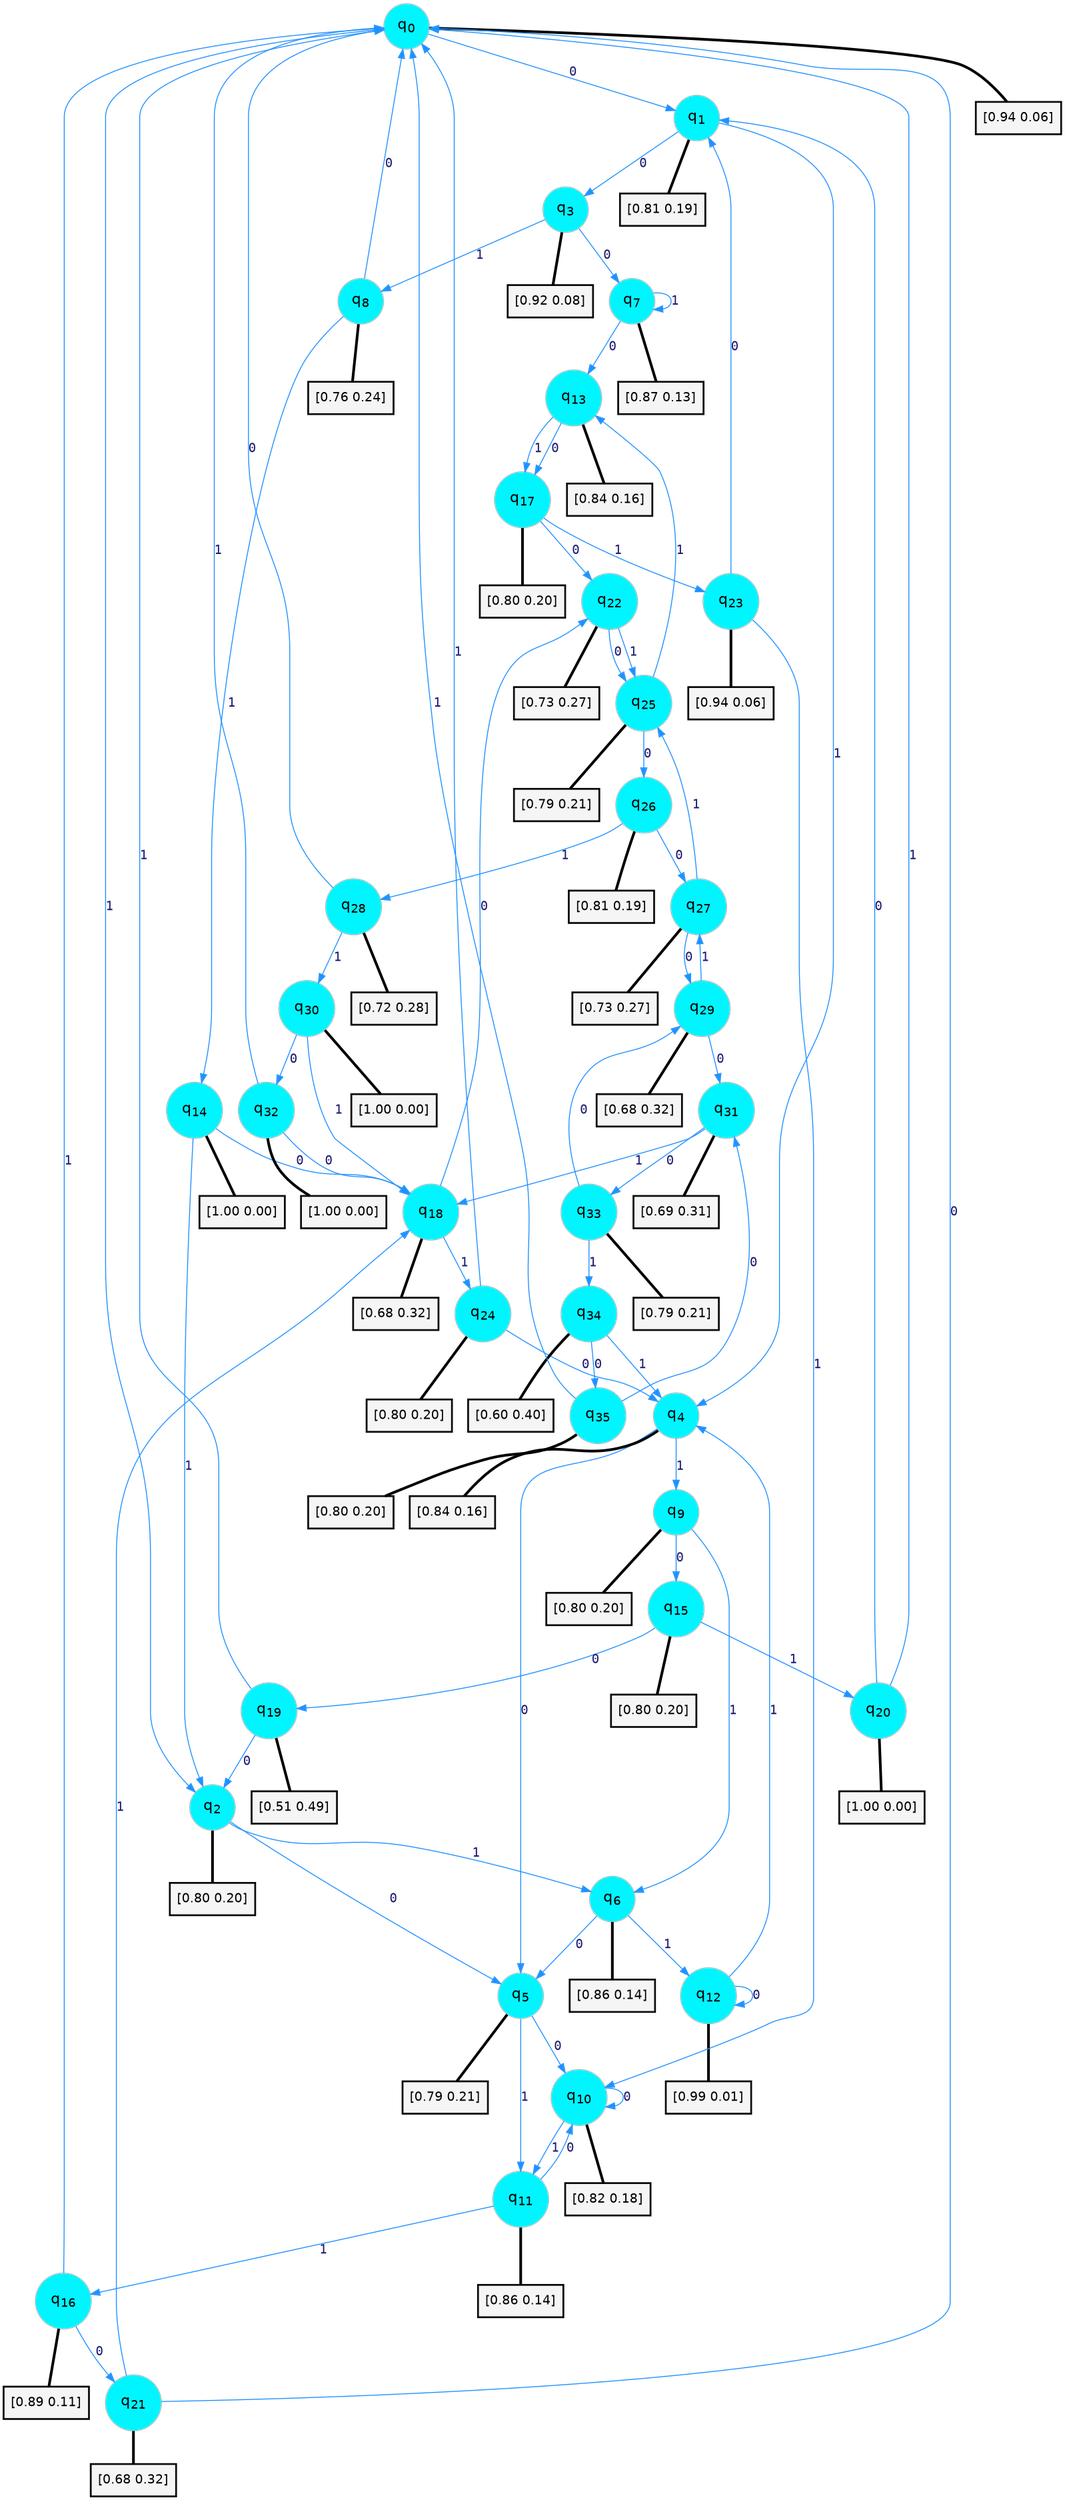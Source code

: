 digraph G {
graph [
bgcolor=transparent, dpi=300, rankdir=TD, size="40,25"];
node [
color=gray, fillcolor=turquoise1, fontcolor=black, fontname=Helvetica, fontsize=16, fontweight=bold, shape=circle, style=filled];
edge [
arrowsize=1, color=dodgerblue1, fontcolor=midnightblue, fontname=courier, fontweight=bold, penwidth=1, style=solid, weight=20];
0[label=<q<SUB>0</SUB>>];
1[label=<q<SUB>1</SUB>>];
2[label=<q<SUB>2</SUB>>];
3[label=<q<SUB>3</SUB>>];
4[label=<q<SUB>4</SUB>>];
5[label=<q<SUB>5</SUB>>];
6[label=<q<SUB>6</SUB>>];
7[label=<q<SUB>7</SUB>>];
8[label=<q<SUB>8</SUB>>];
9[label=<q<SUB>9</SUB>>];
10[label=<q<SUB>10</SUB>>];
11[label=<q<SUB>11</SUB>>];
12[label=<q<SUB>12</SUB>>];
13[label=<q<SUB>13</SUB>>];
14[label=<q<SUB>14</SUB>>];
15[label=<q<SUB>15</SUB>>];
16[label=<q<SUB>16</SUB>>];
17[label=<q<SUB>17</SUB>>];
18[label=<q<SUB>18</SUB>>];
19[label=<q<SUB>19</SUB>>];
20[label=<q<SUB>20</SUB>>];
21[label=<q<SUB>21</SUB>>];
22[label=<q<SUB>22</SUB>>];
23[label=<q<SUB>23</SUB>>];
24[label=<q<SUB>24</SUB>>];
25[label=<q<SUB>25</SUB>>];
26[label=<q<SUB>26</SUB>>];
27[label=<q<SUB>27</SUB>>];
28[label=<q<SUB>28</SUB>>];
29[label=<q<SUB>29</SUB>>];
30[label=<q<SUB>30</SUB>>];
31[label=<q<SUB>31</SUB>>];
32[label=<q<SUB>32</SUB>>];
33[label=<q<SUB>33</SUB>>];
34[label=<q<SUB>34</SUB>>];
35[label=<q<SUB>35</SUB>>];
36[label="[0.94 0.06]", shape=box,fontcolor=black, fontname=Helvetica, fontsize=14, penwidth=2, fillcolor=whitesmoke,color=black];
37[label="[0.81 0.19]", shape=box,fontcolor=black, fontname=Helvetica, fontsize=14, penwidth=2, fillcolor=whitesmoke,color=black];
38[label="[0.80 0.20]", shape=box,fontcolor=black, fontname=Helvetica, fontsize=14, penwidth=2, fillcolor=whitesmoke,color=black];
39[label="[0.92 0.08]", shape=box,fontcolor=black, fontname=Helvetica, fontsize=14, penwidth=2, fillcolor=whitesmoke,color=black];
40[label="[0.84 0.16]", shape=box,fontcolor=black, fontname=Helvetica, fontsize=14, penwidth=2, fillcolor=whitesmoke,color=black];
41[label="[0.79 0.21]", shape=box,fontcolor=black, fontname=Helvetica, fontsize=14, penwidth=2, fillcolor=whitesmoke,color=black];
42[label="[0.86 0.14]", shape=box,fontcolor=black, fontname=Helvetica, fontsize=14, penwidth=2, fillcolor=whitesmoke,color=black];
43[label="[0.87 0.13]", shape=box,fontcolor=black, fontname=Helvetica, fontsize=14, penwidth=2, fillcolor=whitesmoke,color=black];
44[label="[0.76 0.24]", shape=box,fontcolor=black, fontname=Helvetica, fontsize=14, penwidth=2, fillcolor=whitesmoke,color=black];
45[label="[0.80 0.20]", shape=box,fontcolor=black, fontname=Helvetica, fontsize=14, penwidth=2, fillcolor=whitesmoke,color=black];
46[label="[0.82 0.18]", shape=box,fontcolor=black, fontname=Helvetica, fontsize=14, penwidth=2, fillcolor=whitesmoke,color=black];
47[label="[0.86 0.14]", shape=box,fontcolor=black, fontname=Helvetica, fontsize=14, penwidth=2, fillcolor=whitesmoke,color=black];
48[label="[0.99 0.01]", shape=box,fontcolor=black, fontname=Helvetica, fontsize=14, penwidth=2, fillcolor=whitesmoke,color=black];
49[label="[0.84 0.16]", shape=box,fontcolor=black, fontname=Helvetica, fontsize=14, penwidth=2, fillcolor=whitesmoke,color=black];
50[label="[1.00 0.00]", shape=box,fontcolor=black, fontname=Helvetica, fontsize=14, penwidth=2, fillcolor=whitesmoke,color=black];
51[label="[0.80 0.20]", shape=box,fontcolor=black, fontname=Helvetica, fontsize=14, penwidth=2, fillcolor=whitesmoke,color=black];
52[label="[0.89 0.11]", shape=box,fontcolor=black, fontname=Helvetica, fontsize=14, penwidth=2, fillcolor=whitesmoke,color=black];
53[label="[0.80 0.20]", shape=box,fontcolor=black, fontname=Helvetica, fontsize=14, penwidth=2, fillcolor=whitesmoke,color=black];
54[label="[0.68 0.32]", shape=box,fontcolor=black, fontname=Helvetica, fontsize=14, penwidth=2, fillcolor=whitesmoke,color=black];
55[label="[0.51 0.49]", shape=box,fontcolor=black, fontname=Helvetica, fontsize=14, penwidth=2, fillcolor=whitesmoke,color=black];
56[label="[1.00 0.00]", shape=box,fontcolor=black, fontname=Helvetica, fontsize=14, penwidth=2, fillcolor=whitesmoke,color=black];
57[label="[0.68 0.32]", shape=box,fontcolor=black, fontname=Helvetica, fontsize=14, penwidth=2, fillcolor=whitesmoke,color=black];
58[label="[0.73 0.27]", shape=box,fontcolor=black, fontname=Helvetica, fontsize=14, penwidth=2, fillcolor=whitesmoke,color=black];
59[label="[0.94 0.06]", shape=box,fontcolor=black, fontname=Helvetica, fontsize=14, penwidth=2, fillcolor=whitesmoke,color=black];
60[label="[0.80 0.20]", shape=box,fontcolor=black, fontname=Helvetica, fontsize=14, penwidth=2, fillcolor=whitesmoke,color=black];
61[label="[0.79 0.21]", shape=box,fontcolor=black, fontname=Helvetica, fontsize=14, penwidth=2, fillcolor=whitesmoke,color=black];
62[label="[0.81 0.19]", shape=box,fontcolor=black, fontname=Helvetica, fontsize=14, penwidth=2, fillcolor=whitesmoke,color=black];
63[label="[0.73 0.27]", shape=box,fontcolor=black, fontname=Helvetica, fontsize=14, penwidth=2, fillcolor=whitesmoke,color=black];
64[label="[0.72 0.28]", shape=box,fontcolor=black, fontname=Helvetica, fontsize=14, penwidth=2, fillcolor=whitesmoke,color=black];
65[label="[0.68 0.32]", shape=box,fontcolor=black, fontname=Helvetica, fontsize=14, penwidth=2, fillcolor=whitesmoke,color=black];
66[label="[1.00 0.00]", shape=box,fontcolor=black, fontname=Helvetica, fontsize=14, penwidth=2, fillcolor=whitesmoke,color=black];
67[label="[0.69 0.31]", shape=box,fontcolor=black, fontname=Helvetica, fontsize=14, penwidth=2, fillcolor=whitesmoke,color=black];
68[label="[1.00 0.00]", shape=box,fontcolor=black, fontname=Helvetica, fontsize=14, penwidth=2, fillcolor=whitesmoke,color=black];
69[label="[0.79 0.21]", shape=box,fontcolor=black, fontname=Helvetica, fontsize=14, penwidth=2, fillcolor=whitesmoke,color=black];
70[label="[0.60 0.40]", shape=box,fontcolor=black, fontname=Helvetica, fontsize=14, penwidth=2, fillcolor=whitesmoke,color=black];
71[label="[0.80 0.20]", shape=box,fontcolor=black, fontname=Helvetica, fontsize=14, penwidth=2, fillcolor=whitesmoke,color=black];
0->1 [label=0];
0->2 [label=1];
0->36 [arrowhead=none, penwidth=3,color=black];
1->3 [label=0];
1->4 [label=1];
1->37 [arrowhead=none, penwidth=3,color=black];
2->5 [label=0];
2->6 [label=1];
2->38 [arrowhead=none, penwidth=3,color=black];
3->7 [label=0];
3->8 [label=1];
3->39 [arrowhead=none, penwidth=3,color=black];
4->5 [label=0];
4->9 [label=1];
4->40 [arrowhead=none, penwidth=3,color=black];
5->10 [label=0];
5->11 [label=1];
5->41 [arrowhead=none, penwidth=3,color=black];
6->5 [label=0];
6->12 [label=1];
6->42 [arrowhead=none, penwidth=3,color=black];
7->13 [label=0];
7->7 [label=1];
7->43 [arrowhead=none, penwidth=3,color=black];
8->0 [label=0];
8->14 [label=1];
8->44 [arrowhead=none, penwidth=3,color=black];
9->15 [label=0];
9->6 [label=1];
9->45 [arrowhead=none, penwidth=3,color=black];
10->10 [label=0];
10->11 [label=1];
10->46 [arrowhead=none, penwidth=3,color=black];
11->10 [label=0];
11->16 [label=1];
11->47 [arrowhead=none, penwidth=3,color=black];
12->12 [label=0];
12->4 [label=1];
12->48 [arrowhead=none, penwidth=3,color=black];
13->17 [label=0];
13->17 [label=1];
13->49 [arrowhead=none, penwidth=3,color=black];
14->18 [label=0];
14->2 [label=1];
14->50 [arrowhead=none, penwidth=3,color=black];
15->19 [label=0];
15->20 [label=1];
15->51 [arrowhead=none, penwidth=3,color=black];
16->21 [label=0];
16->0 [label=1];
16->52 [arrowhead=none, penwidth=3,color=black];
17->22 [label=0];
17->23 [label=1];
17->53 [arrowhead=none, penwidth=3,color=black];
18->22 [label=0];
18->24 [label=1];
18->54 [arrowhead=none, penwidth=3,color=black];
19->2 [label=0];
19->0 [label=1];
19->55 [arrowhead=none, penwidth=3,color=black];
20->1 [label=0];
20->0 [label=1];
20->56 [arrowhead=none, penwidth=3,color=black];
21->0 [label=0];
21->18 [label=1];
21->57 [arrowhead=none, penwidth=3,color=black];
22->25 [label=0];
22->25 [label=1];
22->58 [arrowhead=none, penwidth=3,color=black];
23->1 [label=0];
23->10 [label=1];
23->59 [arrowhead=none, penwidth=3,color=black];
24->4 [label=0];
24->0 [label=1];
24->60 [arrowhead=none, penwidth=3,color=black];
25->26 [label=0];
25->13 [label=1];
25->61 [arrowhead=none, penwidth=3,color=black];
26->27 [label=0];
26->28 [label=1];
26->62 [arrowhead=none, penwidth=3,color=black];
27->29 [label=0];
27->25 [label=1];
27->63 [arrowhead=none, penwidth=3,color=black];
28->0 [label=0];
28->30 [label=1];
28->64 [arrowhead=none, penwidth=3,color=black];
29->31 [label=0];
29->27 [label=1];
29->65 [arrowhead=none, penwidth=3,color=black];
30->32 [label=0];
30->18 [label=1];
30->66 [arrowhead=none, penwidth=3,color=black];
31->33 [label=0];
31->18 [label=1];
31->67 [arrowhead=none, penwidth=3,color=black];
32->18 [label=0];
32->0 [label=1];
32->68 [arrowhead=none, penwidth=3,color=black];
33->29 [label=0];
33->34 [label=1];
33->69 [arrowhead=none, penwidth=3,color=black];
34->35 [label=0];
34->4 [label=1];
34->70 [arrowhead=none, penwidth=3,color=black];
35->31 [label=0];
35->0 [label=1];
35->71 [arrowhead=none, penwidth=3,color=black];
}
